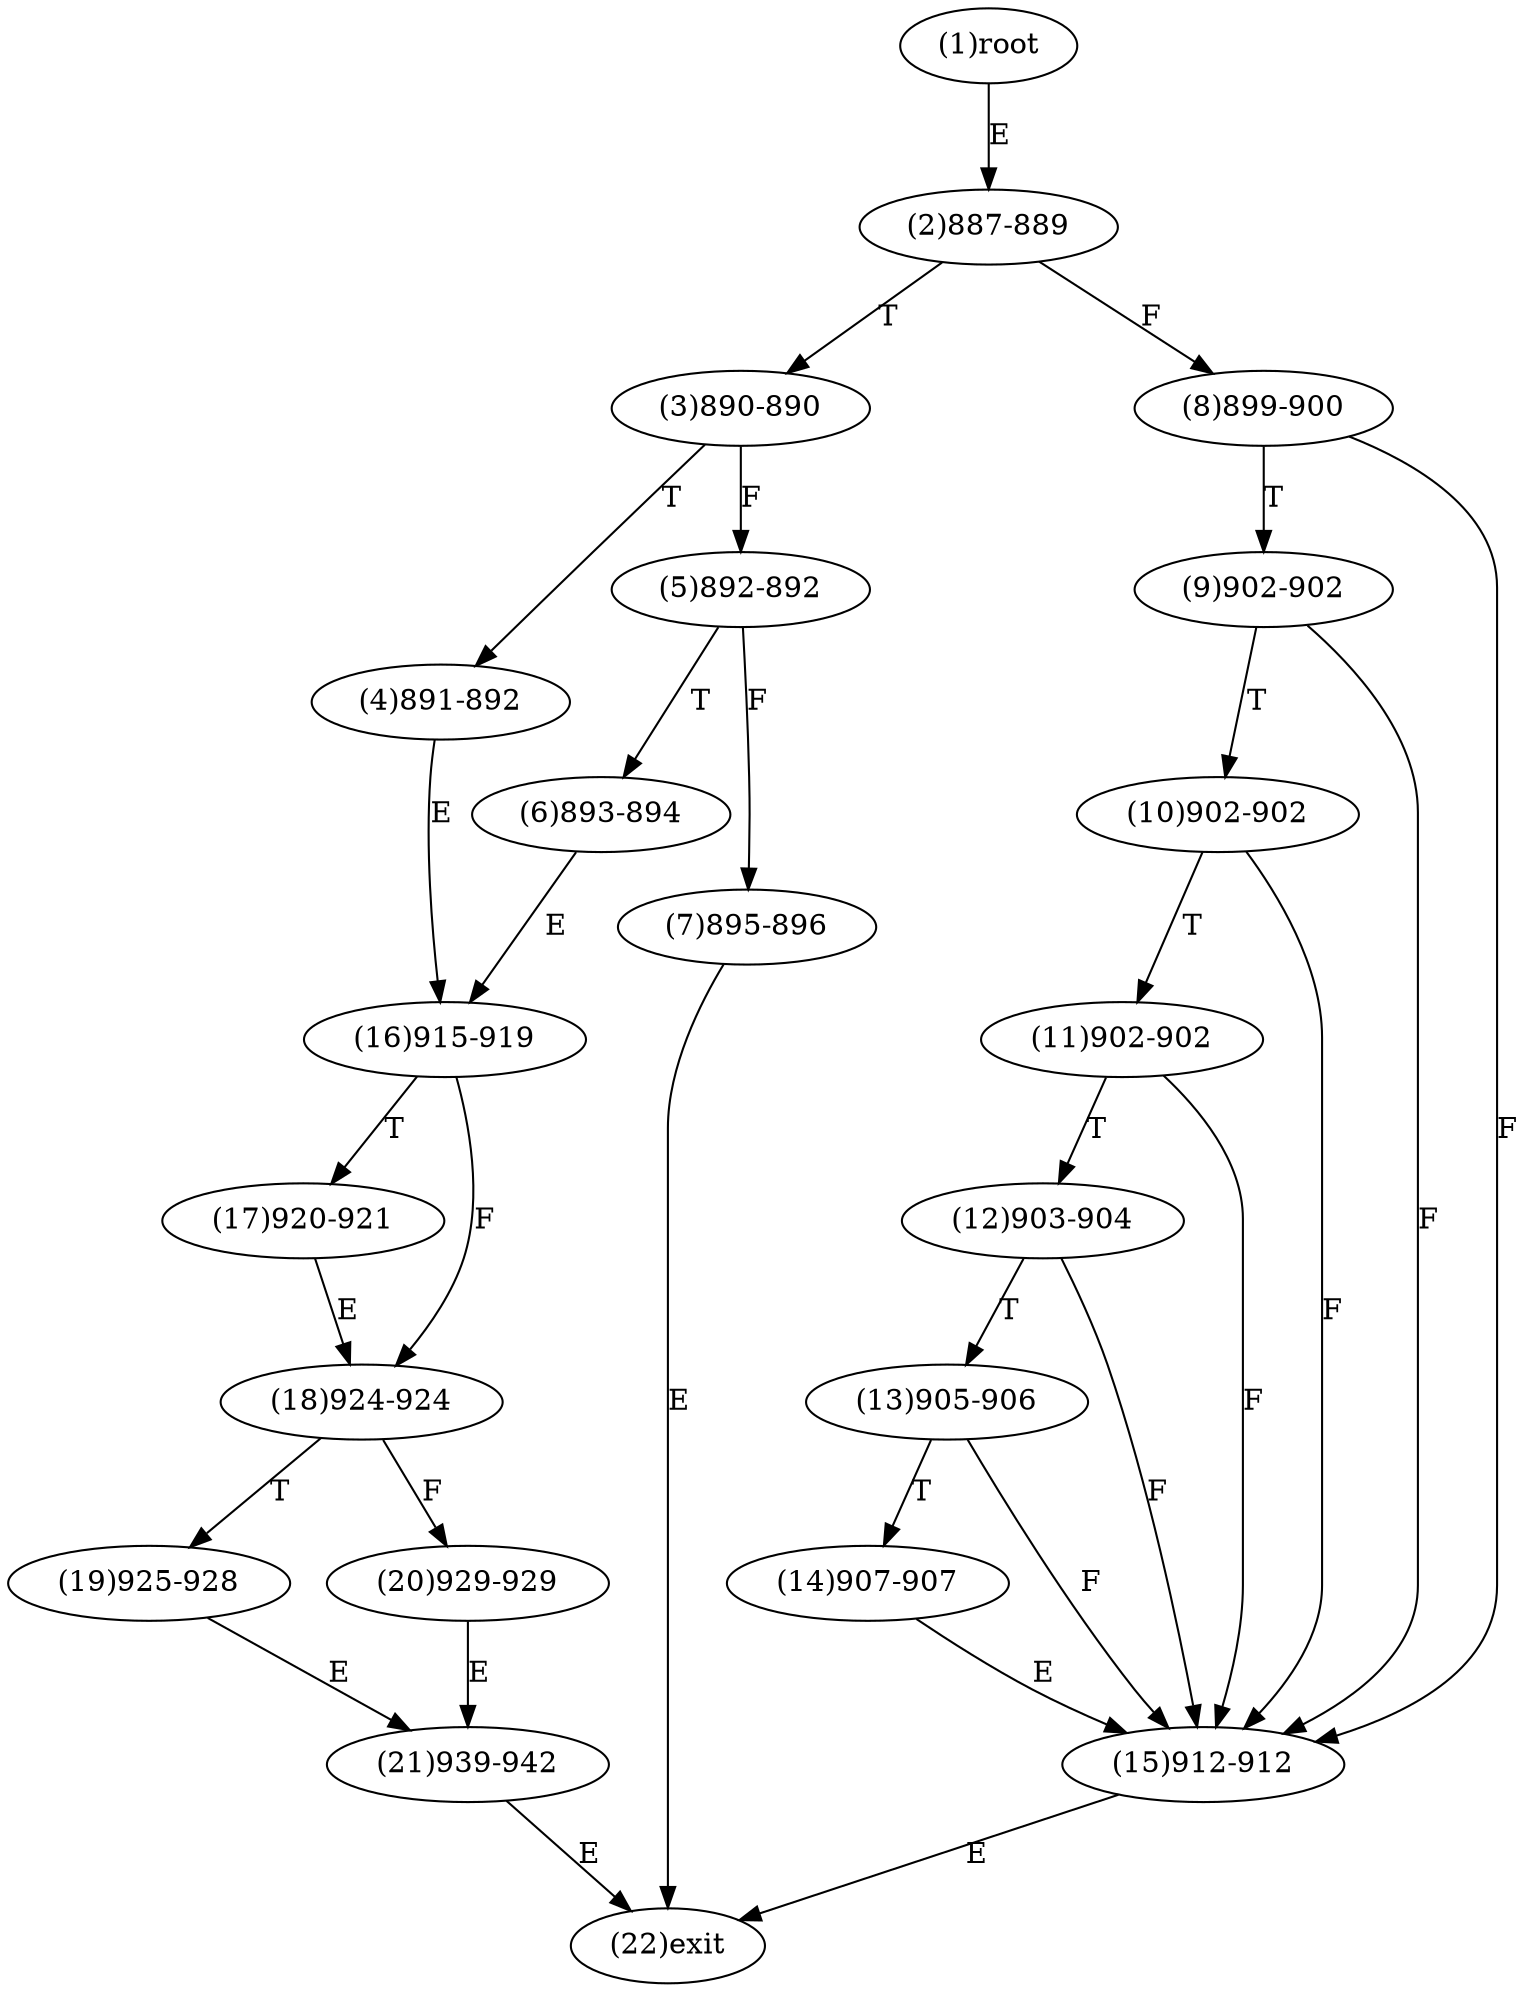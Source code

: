 digraph "" { 
1[ label="(1)root"];
2[ label="(2)887-889"];
3[ label="(3)890-890"];
4[ label="(4)891-892"];
5[ label="(5)892-892"];
6[ label="(6)893-894"];
7[ label="(7)895-896"];
8[ label="(8)899-900"];
9[ label="(9)902-902"];
10[ label="(10)902-902"];
11[ label="(11)902-902"];
12[ label="(12)903-904"];
13[ label="(13)905-906"];
14[ label="(14)907-907"];
15[ label="(15)912-912"];
17[ label="(17)920-921"];
16[ label="(16)915-919"];
19[ label="(19)925-928"];
18[ label="(18)924-924"];
21[ label="(21)939-942"];
20[ label="(20)929-929"];
22[ label="(22)exit"];
1->2[ label="E"];
2->8[ label="F"];
2->3[ label="T"];
3->5[ label="F"];
3->4[ label="T"];
4->16[ label="E"];
5->7[ label="F"];
5->6[ label="T"];
6->16[ label="E"];
7->22[ label="E"];
8->15[ label="F"];
8->9[ label="T"];
9->15[ label="F"];
9->10[ label="T"];
10->15[ label="F"];
10->11[ label="T"];
11->15[ label="F"];
11->12[ label="T"];
12->15[ label="F"];
12->13[ label="T"];
13->15[ label="F"];
13->14[ label="T"];
14->15[ label="E"];
15->22[ label="E"];
16->18[ label="F"];
16->17[ label="T"];
17->18[ label="E"];
18->20[ label="F"];
18->19[ label="T"];
19->21[ label="E"];
20->21[ label="E"];
21->22[ label="E"];
}